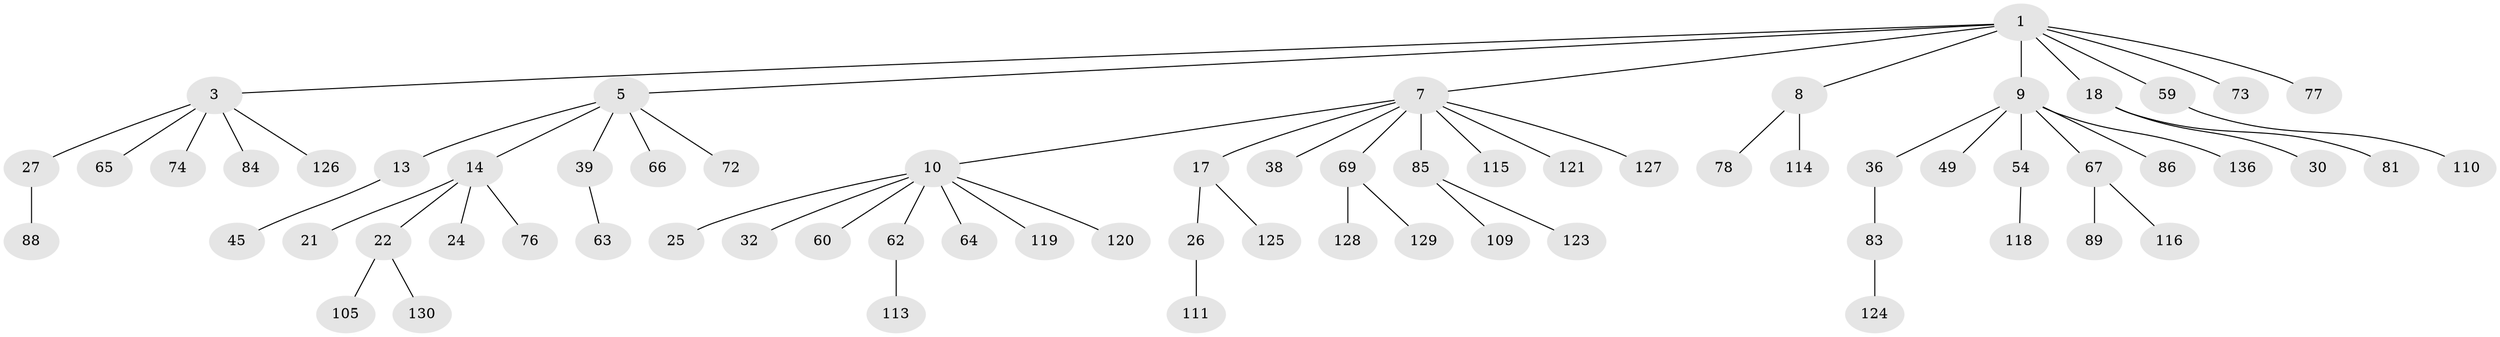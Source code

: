 // original degree distribution, {8: 0.0072992700729927005, 3: 0.12408759124087591, 5: 0.0364963503649635, 2: 0.25547445255474455, 6: 0.021897810218978103, 4: 0.058394160583941604, 1: 0.49635036496350365}
// Generated by graph-tools (version 1.1) at 2025/15/03/09/25 04:15:37]
// undirected, 68 vertices, 67 edges
graph export_dot {
graph [start="1"]
  node [color=gray90,style=filled];
  1 [super="+2"];
  3 [super="+4+20+15"];
  5 [super="+95+6"];
  7 [super="+12+41+44"];
  8 [super="+55+71+58"];
  9 [super="+11+40"];
  10 [super="+16+35"];
  13;
  14 [super="+19"];
  17 [super="+31"];
  18;
  21;
  22 [super="+56+23+46+135"];
  24;
  25;
  26 [super="+53"];
  27 [super="+37"];
  30 [super="+75"];
  32 [super="+90"];
  36 [super="+134"];
  38;
  39 [super="+61"];
  45 [super="+108+132"];
  49;
  54 [super="+80+57"];
  59 [super="+87+101+93"];
  60 [super="+122"];
  62 [super="+96"];
  63;
  64;
  65;
  66;
  67;
  69 [super="+112+94"];
  72;
  73;
  74;
  76;
  77;
  78;
  81 [super="+137"];
  83;
  84;
  85;
  86;
  88;
  89;
  105;
  109;
  110;
  111;
  113;
  114;
  115;
  116;
  118;
  119;
  120;
  121;
  123;
  124;
  125;
  126;
  127;
  128;
  129;
  130;
  136;
  1 -- 3;
  1 -- 5;
  1 -- 7;
  1 -- 9;
  1 -- 18;
  1 -- 73;
  1 -- 77;
  1 -- 8;
  1 -- 59;
  3 -- 126;
  3 -- 27;
  3 -- 74;
  3 -- 84;
  3 -- 65;
  5 -- 66;
  5 -- 39;
  5 -- 72;
  5 -- 13;
  5 -- 14;
  7 -- 10;
  7 -- 17;
  7 -- 38;
  7 -- 127;
  7 -- 69;
  7 -- 121;
  7 -- 115;
  7 -- 85;
  8 -- 114;
  8 -- 78;
  9 -- 54;
  9 -- 49;
  9 -- 67;
  9 -- 36;
  9 -- 86;
  9 -- 136;
  10 -- 25;
  10 -- 32;
  10 -- 64;
  10 -- 119;
  10 -- 120;
  10 -- 60;
  10 -- 62;
  13 -- 45;
  14 -- 21;
  14 -- 22;
  14 -- 24;
  14 -- 76;
  17 -- 26;
  17 -- 125;
  18 -- 30;
  18 -- 81;
  22 -- 105;
  22 -- 130;
  26 -- 111;
  27 -- 88;
  36 -- 83;
  39 -- 63;
  54 -- 118;
  59 -- 110;
  62 -- 113;
  67 -- 89;
  67 -- 116;
  69 -- 129;
  69 -- 128;
  83 -- 124;
  85 -- 109;
  85 -- 123;
}
